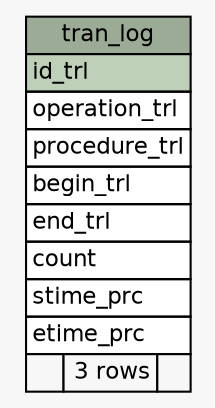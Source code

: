 // dot 2.26.3 on Linux 3.2.0-38-generic-pae
// SchemaSpy rev 590
digraph "tran_log" {
  graph [
    rankdir="RL"
    bgcolor="#f7f7f7"
    nodesep="0.18"
    ranksep="0.46"
    fontname="Helvetica"
    fontsize="11"
  ];
  node [
    fontname="Helvetica"
    fontsize="11"
    shape="plaintext"
  ];
  edge [
    arrowsize="0.8"
  ];
  "tran_log" [
    label=<
    <TABLE BORDER="0" CELLBORDER="1" CELLSPACING="0" BGCOLOR="#ffffff">
      <TR><TD COLSPAN="3" BGCOLOR="#9bab96" ALIGN="CENTER">tran_log</TD></TR>
      <TR><TD PORT="id_trl" COLSPAN="3" BGCOLOR="#bed1b8" ALIGN="LEFT">id_trl</TD></TR>
      <TR><TD PORT="operation_trl" COLSPAN="3" ALIGN="LEFT">operation_trl</TD></TR>
      <TR><TD PORT="procedure_trl" COLSPAN="3" ALIGN="LEFT">procedure_trl</TD></TR>
      <TR><TD PORT="begin_trl" COLSPAN="3" ALIGN="LEFT">begin_trl</TD></TR>
      <TR><TD PORT="end_trl" COLSPAN="3" ALIGN="LEFT">end_trl</TD></TR>
      <TR><TD PORT="count" COLSPAN="3" ALIGN="LEFT">count</TD></TR>
      <TR><TD PORT="stime_prc" COLSPAN="3" ALIGN="LEFT">stime_prc</TD></TR>
      <TR><TD PORT="etime_prc" COLSPAN="3" ALIGN="LEFT">etime_prc</TD></TR>
      <TR><TD ALIGN="LEFT" BGCOLOR="#f7f7f7">  </TD><TD ALIGN="RIGHT" BGCOLOR="#f7f7f7">3 rows</TD><TD ALIGN="RIGHT" BGCOLOR="#f7f7f7">  </TD></TR>
    </TABLE>>
    URL="tables/tran_log.html"
    tooltip="tran_log"
  ];
}
